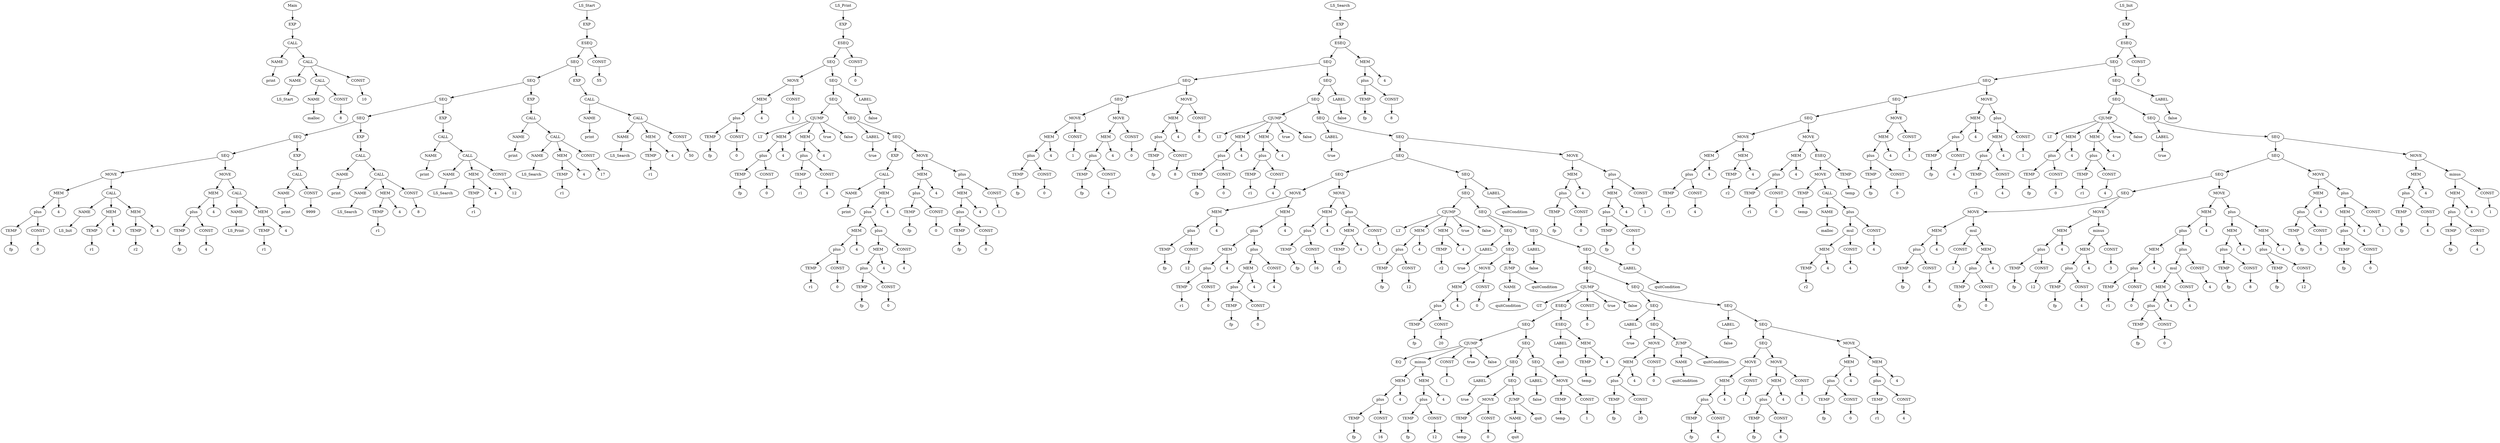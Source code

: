digraph G
{
{Main[label="Main"]}->{EXPv0[label="EXP"]};
{EXPv0[label="EXP"]}->{CALLv2[label="CALL"]};
{CALLv2[label="CALL"]}->{NAMEv2[label="NAME"]};
{NAMEv2[label="NAME"]}->{printv0[label="print"]};
{CALLv2[label="CALL"]}->{CALLv1[label="CALL"]};
{CALLv1[label="CALL"]}->{NAMEv1[label="NAME"]};
{NAMEv1[label="NAME"]}->{LS_Startv0[label="LS_Start"]};
{CALLv1[label="CALL"]}->{CALLv0[label="CALL"]};
{CALLv1[label="CALL"]}->{CONSTv1[label="CONST"]};
{CALLv0[label="CALL"]}->{NAMEv0[label="NAME"]};
{NAMEv0[label="NAME"]}->{mallocv0[label="malloc"]};
{CALLv0[label="CALL"]}->{CONSTv0[label="CONST"]};
{CONSTv0[label="CONST"]}->{const_8v0[label="8"]};
{CONSTv1[label="CONST"]}->{const_10v0[label="10"]};
{LS_Start[label="LS_Start"]}->{EXPv6[label="EXP"]};
{EXPv6[label="EXP"]}->{ESEQv0[label="ESEQ"]};
{ESEQv0[label="ESEQ"]}->{SEQv5[label="SEQ"]};
{ESEQv0[label="ESEQ"]}->{CONSTv9[label="CONST"]};
{SEQv5[label="SEQ"]}->{SEQv4[label="SEQ"]};
{SEQv5[label="SEQ"]}->{EXPv5[label="EXP"]};
{SEQv4[label="SEQ"]}->{SEQv3[label="SEQ"]};
{SEQv4[label="SEQ"]}->{EXPv4[label="EXP"]};
{SEQv3[label="SEQ"]}->{SEQv2[label="SEQ"]};
{SEQv3[label="SEQ"]}->{EXPv3[label="EXP"]};
{SEQv2[label="SEQ"]}->{SEQv1[label="SEQ"]};
{SEQv2[label="SEQ"]}->{EXPv2[label="EXP"]};
{SEQv1[label="SEQ"]}->{SEQv0[label="SEQ"]};
{SEQv1[label="SEQ"]}->{EXPv1[label="EXP"]};
{SEQv0[label="SEQ"]}->{MOVEv0[label="MOVE"]};
{SEQv0[label="SEQ"]}->{MOVEv1[label="MOVE"]};
{MOVEv0[label="MOVE"]}->{MEMv0[label="MEM"]};
{MOVEv0[label="MOVE"]}->{CALLv3[label="CALL"]};
{MEMv0[label="MEM"]}->{plusv0[label="plus"]};
{MEMv0[label="MEM"]}->{memzize_4v0[label="4"]};
{plusv0[label="plus"]}->{TEMPv0[label="TEMP"]};
{plusv0[label="plus"]}->{CONSTv2[label="CONST"]};
{TEMPv0[label="TEMP"]}->{fpv0[label="fp"]};
{CONSTv2[label="CONST"]}->{const_0v0[label="0"]};
{CALLv3[label="CALL"]}->{NAMEv3[label="NAME"]};
{NAMEv3[label="NAME"]}->{LS_Initv0[label="LS_Init"]};
{CALLv3[label="CALL"]}->{MEMv1[label="MEM"]};
{CALLv3[label="CALL"]}->{MEMv2[label="MEM"]};
{MEMv1[label="MEM"]}->{TEMPv1[label="TEMP"]};
{MEMv1[label="MEM"]}->{memzize_4v1[label="4"]};
{TEMPv1[label="TEMP"]}->{r1v0[label="r1"]};
{MEMv2[label="MEM"]}->{TEMPv2[label="TEMP"]};
{MEMv2[label="MEM"]}->{memzize_4v2[label="4"]};
{TEMPv2[label="TEMP"]}->{r2v0[label="r2"]};
{MOVEv1[label="MOVE"]}->{MEMv3[label="MEM"]};
{MOVEv1[label="MOVE"]}->{CALLv4[label="CALL"]};
{MEMv3[label="MEM"]}->{plusv1[label="plus"]};
{MEMv3[label="MEM"]}->{memzize_4v3[label="4"]};
{plusv1[label="plus"]}->{TEMPv3[label="TEMP"]};
{plusv1[label="plus"]}->{CONSTv3[label="CONST"]};
{TEMPv3[label="TEMP"]}->{fpv1[label="fp"]};
{CONSTv3[label="CONST"]}->{const_4v0[label="4"]};
{CALLv4[label="CALL"]}->{NAMEv4[label="NAME"]};
{NAMEv4[label="NAME"]}->{LS_Printv0[label="LS_Print"]};
{CALLv4[label="CALL"]}->{MEMv4[label="MEM"]};
{MEMv4[label="MEM"]}->{TEMPv4[label="TEMP"]};
{MEMv4[label="MEM"]}->{memzize_4v4[label="4"]};
{TEMPv4[label="TEMP"]}->{r1v1[label="r1"]};
{EXPv1[label="EXP"]}->{CALLv5[label="CALL"]};
{CALLv5[label="CALL"]}->{NAMEv5[label="NAME"]};
{NAMEv5[label="NAME"]}->{printv1[label="print"]};
{CALLv5[label="CALL"]}->{CONSTv4[label="CONST"]};
{CONSTv4[label="CONST"]}->{const_9999v0[label="9999"]};
{EXPv2[label="EXP"]}->{CALLv7[label="CALL"]};
{CALLv7[label="CALL"]}->{NAMEv7[label="NAME"]};
{NAMEv7[label="NAME"]}->{printv2[label="print"]};
{CALLv7[label="CALL"]}->{CALLv6[label="CALL"]};
{CALLv6[label="CALL"]}->{NAMEv6[label="NAME"]};
{NAMEv6[label="NAME"]}->{LS_Searchv0[label="LS_Search"]};
{CALLv6[label="CALL"]}->{MEMv5[label="MEM"]};
{CALLv6[label="CALL"]}->{CONSTv5[label="CONST"]};
{MEMv5[label="MEM"]}->{TEMPv5[label="TEMP"]};
{MEMv5[label="MEM"]}->{memzize_4v5[label="4"]};
{TEMPv5[label="TEMP"]}->{r1v2[label="r1"]};
{CONSTv5[label="CONST"]}->{const_8v1[label="8"]};
{EXPv3[label="EXP"]}->{CALLv9[label="CALL"]};
{CALLv9[label="CALL"]}->{NAMEv9[label="NAME"]};
{NAMEv9[label="NAME"]}->{printv3[label="print"]};
{CALLv9[label="CALL"]}->{CALLv8[label="CALL"]};
{CALLv8[label="CALL"]}->{NAMEv8[label="NAME"]};
{NAMEv8[label="NAME"]}->{LS_Searchv1[label="LS_Search"]};
{CALLv8[label="CALL"]}->{MEMv6[label="MEM"]};
{CALLv8[label="CALL"]}->{CONSTv6[label="CONST"]};
{MEMv6[label="MEM"]}->{TEMPv6[label="TEMP"]};
{MEMv6[label="MEM"]}->{memzize_4v6[label="4"]};
{TEMPv6[label="TEMP"]}->{r1v3[label="r1"]};
{CONSTv6[label="CONST"]}->{const_12v0[label="12"]};
{EXPv4[label="EXP"]}->{CALLv11[label="CALL"]};
{CALLv11[label="CALL"]}->{NAMEv11[label="NAME"]};
{NAMEv11[label="NAME"]}->{printv4[label="print"]};
{CALLv11[label="CALL"]}->{CALLv10[label="CALL"]};
{CALLv10[label="CALL"]}->{NAMEv10[label="NAME"]};
{NAMEv10[label="NAME"]}->{LS_Searchv2[label="LS_Search"]};
{CALLv10[label="CALL"]}->{MEMv7[label="MEM"]};
{CALLv10[label="CALL"]}->{CONSTv7[label="CONST"]};
{MEMv7[label="MEM"]}->{TEMPv7[label="TEMP"]};
{MEMv7[label="MEM"]}->{memzize_4v7[label="4"]};
{TEMPv7[label="TEMP"]}->{r1v4[label="r1"]};
{CONSTv7[label="CONST"]}->{const_17v0[label="17"]};
{EXPv5[label="EXP"]}->{CALLv13[label="CALL"]};
{CALLv13[label="CALL"]}->{NAMEv13[label="NAME"]};
{NAMEv13[label="NAME"]}->{printv5[label="print"]};
{CALLv13[label="CALL"]}->{CALLv12[label="CALL"]};
{CALLv12[label="CALL"]}->{NAMEv12[label="NAME"]};
{NAMEv12[label="NAME"]}->{LS_Searchv3[label="LS_Search"]};
{CALLv12[label="CALL"]}->{MEMv8[label="MEM"]};
{CALLv12[label="CALL"]}->{CONSTv8[label="CONST"]};
{MEMv8[label="MEM"]}->{TEMPv8[label="TEMP"]};
{MEMv8[label="MEM"]}->{memzize_4v8[label="4"]};
{TEMPv8[label="TEMP"]}->{r1v5[label="r1"]};
{CONSTv8[label="CONST"]}->{const_50v0[label="50"]};
{CONSTv9[label="CONST"]}->{const_55v0[label="55"]};
{LS_Print[label="LS_Print"]}->{EXPv8[label="EXP"]};
{EXPv8[label="EXP"]}->{ESEQv1[label="ESEQ"]};
{ESEQv1[label="ESEQ"]}->{SEQv10[label="SEQ"]};
{ESEQv1[label="ESEQ"]}->{CONSTv20[label="CONST"]};
{SEQv10[label="SEQ"]}->{MOVEv2[label="MOVE"]};
{SEQv10[label="SEQ"]}->{SEQv9[label="SEQ"]};
{MOVEv2[label="MOVE"]}->{MEMv9[label="MEM"]};
{MOVEv2[label="MOVE"]}->{CONSTv11[label="CONST"]};
{MEMv9[label="MEM"]}->{plusv2[label="plus"]};
{MEMv9[label="MEM"]}->{memzize_4v9[label="4"]};
{plusv2[label="plus"]}->{TEMPv9[label="TEMP"]};
{plusv2[label="plus"]}->{CONSTv10[label="CONST"]};
{TEMPv9[label="TEMP"]}->{fpv2[label="fp"]};
{CONSTv10[label="CONST"]}->{const_0v1[label="0"]};
{CONSTv11[label="CONST"]}->{const_1v0[label="1"]};
{SEQv9[label="SEQ"]}->{SEQv8[label="SEQ"]};
{SEQv9[label="SEQ"]}->{LABELv1[label="LABEL"]};
{SEQv8[label="SEQ"]}->{CJUMPv0[label="CJUMP"]};
{SEQv8[label="SEQ"]}->{SEQv7[label="SEQ"]};
{CJUMPv0[label="CJUMP"]}->{LTv0[label="LT"]};
{CJUMPv0[label="CJUMP"]}->{MEMv10[label="MEM"]};
{CJUMPv0[label="CJUMP"]}->{MEMv11[label="MEM"]};
{CJUMPv0[label="CJUMP"]}->{truev0[label="true"]};
{CJUMPv0[label="CJUMP"]}->{falsev0[label="false"]};
{MEMv10[label="MEM"]}->{plusv3[label="plus"]};
{MEMv10[label="MEM"]}->{memzize_4v10[label="4"]};
{plusv3[label="plus"]}->{TEMPv10[label="TEMP"]};
{plusv3[label="plus"]}->{CONSTv12[label="CONST"]};
{TEMPv10[label="TEMP"]}->{fpv3[label="fp"]};
{CONSTv12[label="CONST"]}->{const_0v2[label="0"]};
{MEMv11[label="MEM"]}->{plusv4[label="plus"]};
{MEMv11[label="MEM"]}->{memzize_4v11[label="4"]};
{plusv4[label="plus"]}->{TEMPv11[label="TEMP"]};
{plusv4[label="plus"]}->{CONSTv13[label="CONST"]};
{TEMPv11[label="TEMP"]}->{r1v6[label="r1"]};
{CONSTv13[label="CONST"]}->{const_4v1[label="4"]};
{SEQv7[label="SEQ"]}->{LABELv0[label="LABEL"]};
{SEQv7[label="SEQ"]}->{SEQv6[label="SEQ"]};
{LABELv0[label="LABEL"]}->{truev1[label="true"]};
{SEQv6[label="SEQ"]}->{EXPv7[label="EXP"]};
{SEQv6[label="SEQ"]}->{MOVEv3[label="MOVE"]};
{EXPv7[label="EXP"]}->{CALLv14[label="CALL"]};
{CALLv14[label="CALL"]}->{NAMEv14[label="NAME"]};
{NAMEv14[label="NAME"]}->{printv6[label="print"]};
{CALLv14[label="CALL"]}->{MEMv14[label="MEM"]};
{MEMv14[label="MEM"]}->{plusv8[label="plus"]};
{MEMv14[label="MEM"]}->{memzize_4v12[label="4"]};
{plusv8[label="plus"]}->{MEMv12[label="MEM"]};
{plusv8[label="plus"]}->{plusv7[label="plus"]};
{MEMv12[label="MEM"]}->{plusv5[label="plus"]};
{MEMv12[label="MEM"]}->{memzize_4v13[label="4"]};
{plusv5[label="plus"]}->{TEMPv12[label="TEMP"]};
{plusv5[label="plus"]}->{CONSTv14[label="CONST"]};
{TEMPv12[label="TEMP"]}->{r1v7[label="r1"]};
{CONSTv14[label="CONST"]}->{const_0v3[label="0"]};
{plusv7[label="plus"]}->{MEMv13[label="MEM"]};
{plusv7[label="plus"]}->{CONSTv16[label="CONST"]};
{MEMv13[label="MEM"]}->{plusv6[label="plus"]};
{MEMv13[label="MEM"]}->{memzize_4v14[label="4"]};
{plusv6[label="plus"]}->{TEMPv13[label="TEMP"]};
{plusv6[label="plus"]}->{CONSTv15[label="CONST"]};
{TEMPv13[label="TEMP"]}->{fpv4[label="fp"]};
{CONSTv15[label="CONST"]}->{const_0v4[label="0"]};
{CONSTv16[label="CONST"]}->{const_4v2[label="4"]};
{MOVEv3[label="MOVE"]}->{MEMv15[label="MEM"]};
{MOVEv3[label="MOVE"]}->{plusv11[label="plus"]};
{MEMv15[label="MEM"]}->{plusv9[label="plus"]};
{MEMv15[label="MEM"]}->{memzize_4v15[label="4"]};
{plusv9[label="plus"]}->{TEMPv14[label="TEMP"]};
{plusv9[label="plus"]}->{CONSTv17[label="CONST"]};
{TEMPv14[label="TEMP"]}->{fpv5[label="fp"]};
{CONSTv17[label="CONST"]}->{const_0v5[label="0"]};
{plusv11[label="plus"]}->{MEMv16[label="MEM"]};
{plusv11[label="plus"]}->{CONSTv19[label="CONST"]};
{MEMv16[label="MEM"]}->{plusv10[label="plus"]};
{MEMv16[label="MEM"]}->{memzize_4v16[label="4"]};
{plusv10[label="plus"]}->{TEMPv15[label="TEMP"]};
{plusv10[label="plus"]}->{CONSTv18[label="CONST"]};
{TEMPv15[label="TEMP"]}->{fpv6[label="fp"]};
{CONSTv18[label="CONST"]}->{const_0v6[label="0"]};
{CONSTv19[label="CONST"]}->{const_1v1[label="1"]};
{LABELv1[label="LABEL"]}->{falsev1[label="false"]};
{CONSTv20[label="CONST"]}->{const_0v7[label="0"]};
{LS_Search[label="LS_Search"]}->{EXPv9[label="EXP"]};
{EXPv9[label="EXP"]}->{ESEQv4[label="ESEQ"]};
{ESEQv4[label="ESEQ"]}->{SEQv38[label="SEQ"]};
{ESEQv4[label="ESEQ"]}->{MEMv41[label="MEM"]};
{SEQv38[label="SEQ"]}->{SEQv12[label="SEQ"]};
{SEQv38[label="SEQ"]}->{SEQv37[label="SEQ"]};
{SEQv12[label="SEQ"]}->{SEQv11[label="SEQ"]};
{SEQv12[label="SEQ"]}->{MOVEv6[label="MOVE"]};
{SEQv11[label="SEQ"]}->{MOVEv4[label="MOVE"]};
{SEQv11[label="SEQ"]}->{MOVEv5[label="MOVE"]};
{MOVEv4[label="MOVE"]}->{MEMv17[label="MEM"]};
{MOVEv4[label="MOVE"]}->{CONSTv22[label="CONST"]};
{MEMv17[label="MEM"]}->{plusv12[label="plus"]};
{MEMv17[label="MEM"]}->{memzize_4v17[label="4"]};
{plusv12[label="plus"]}->{TEMPv16[label="TEMP"]};
{plusv12[label="plus"]}->{CONSTv21[label="CONST"]};
{TEMPv16[label="TEMP"]}->{fpv7[label="fp"]};
{CONSTv21[label="CONST"]}->{const_0v8[label="0"]};
{CONSTv22[label="CONST"]}->{const_1v2[label="1"]};
{MOVEv5[label="MOVE"]}->{MEMv18[label="MEM"]};
{MOVEv5[label="MOVE"]}->{CONSTv24[label="CONST"]};
{MEMv18[label="MEM"]}->{plusv13[label="plus"]};
{MEMv18[label="MEM"]}->{memzize_4v18[label="4"]};
{plusv13[label="plus"]}->{TEMPv17[label="TEMP"]};
{plusv13[label="plus"]}->{CONSTv23[label="CONST"]};
{TEMPv17[label="TEMP"]}->{fpv8[label="fp"]};
{CONSTv23[label="CONST"]}->{const_4v3[label="4"]};
{CONSTv24[label="CONST"]}->{const_0v9[label="0"]};
{MOVEv6[label="MOVE"]}->{MEMv19[label="MEM"]};
{MOVEv6[label="MOVE"]}->{CONSTv26[label="CONST"]};
{MEMv19[label="MEM"]}->{plusv14[label="plus"]};
{MEMv19[label="MEM"]}->{memzize_4v19[label="4"]};
{plusv14[label="plus"]}->{TEMPv18[label="TEMP"]};
{plusv14[label="plus"]}->{CONSTv25[label="CONST"]};
{TEMPv18[label="TEMP"]}->{fpv9[label="fp"]};
{CONSTv25[label="CONST"]}->{const_8v2[label="8"]};
{CONSTv26[label="CONST"]}->{const_0v10[label="0"]};
{SEQv37[label="SEQ"]}->{SEQv36[label="SEQ"]};
{SEQv37[label="SEQ"]}->{LABELv12[label="LABEL"]};
{SEQv36[label="SEQ"]}->{CJUMPv4[label="CJUMP"]};
{SEQv36[label="SEQ"]}->{SEQv35[label="SEQ"]};
{CJUMPv4[label="CJUMP"]}->{LTv1[label="LT"]};
{CJUMPv4[label="CJUMP"]}->{MEMv20[label="MEM"]};
{CJUMPv4[label="CJUMP"]}->{MEMv21[label="MEM"]};
{CJUMPv4[label="CJUMP"]}->{truev2[label="true"]};
{CJUMPv4[label="CJUMP"]}->{falsev2[label="false"]};
{MEMv20[label="MEM"]}->{plusv15[label="plus"]};
{MEMv20[label="MEM"]}->{memzize_4v20[label="4"]};
{plusv15[label="plus"]}->{TEMPv19[label="TEMP"]};
{plusv15[label="plus"]}->{CONSTv27[label="CONST"]};
{TEMPv19[label="TEMP"]}->{fpv10[label="fp"]};
{CONSTv27[label="CONST"]}->{const_0v11[label="0"]};
{MEMv21[label="MEM"]}->{plusv16[label="plus"]};
{MEMv21[label="MEM"]}->{memzize_4v21[label="4"]};
{plusv16[label="plus"]}->{TEMPv20[label="TEMP"]};
{plusv16[label="plus"]}->{CONSTv28[label="CONST"]};
{TEMPv20[label="TEMP"]}->{r1v8[label="r1"]};
{CONSTv28[label="CONST"]}->{const_4v4[label="4"]};
{SEQv35[label="SEQ"]}->{LABELv11[label="LABEL"]};
{SEQv35[label="SEQ"]}->{SEQv34[label="SEQ"]};
{LABELv11[label="LABEL"]}->{truev3[label="true"]};
{SEQv34[label="SEQ"]}->{SEQv33[label="SEQ"]};
{SEQv34[label="SEQ"]}->{MOVEv16[label="MOVE"]};
{SEQv33[label="SEQ"]}->{SEQv13[label="SEQ"]};
{SEQv33[label="SEQ"]}->{SEQv32[label="SEQ"]};
{SEQv13[label="SEQ"]}->{MOVEv7[label="MOVE"]};
{SEQv13[label="SEQ"]}->{MOVEv8[label="MOVE"]};
{MOVEv7[label="MOVE"]}->{MEMv22[label="MEM"]};
{MOVEv7[label="MOVE"]}->{MEMv25[label="MEM"]};
{MEMv22[label="MEM"]}->{plusv17[label="plus"]};
{MEMv22[label="MEM"]}->{memzize_4v22[label="4"]};
{plusv17[label="plus"]}->{TEMPv21[label="TEMP"]};
{plusv17[label="plus"]}->{CONSTv29[label="CONST"]};
{TEMPv21[label="TEMP"]}->{fpv11[label="fp"]};
{CONSTv29[label="CONST"]}->{const_12v1[label="12"]};
{MEMv25[label="MEM"]}->{plusv21[label="plus"]};
{MEMv25[label="MEM"]}->{memzize_4v23[label="4"]};
{plusv21[label="plus"]}->{MEMv23[label="MEM"]};
{plusv21[label="plus"]}->{plusv20[label="plus"]};
{MEMv23[label="MEM"]}->{plusv18[label="plus"]};
{MEMv23[label="MEM"]}->{memzize_4v24[label="4"]};
{plusv18[label="plus"]}->{TEMPv22[label="TEMP"]};
{plusv18[label="plus"]}->{CONSTv30[label="CONST"]};
{TEMPv22[label="TEMP"]}->{r1v9[label="r1"]};
{CONSTv30[label="CONST"]}->{const_0v12[label="0"]};
{plusv20[label="plus"]}->{MEMv24[label="MEM"]};
{plusv20[label="plus"]}->{CONSTv32[label="CONST"]};
{MEMv24[label="MEM"]}->{plusv19[label="plus"]};
{MEMv24[label="MEM"]}->{memzize_4v25[label="4"]};
{plusv19[label="plus"]}->{TEMPv23[label="TEMP"]};
{plusv19[label="plus"]}->{CONSTv31[label="CONST"]};
{TEMPv23[label="TEMP"]}->{fpv12[label="fp"]};
{CONSTv31[label="CONST"]}->{const_0v13[label="0"]};
{CONSTv32[label="CONST"]}->{const_4v5[label="4"]};
{MOVEv8[label="MOVE"]}->{MEMv26[label="MEM"]};
{MOVEv8[label="MOVE"]}->{plusv23[label="plus"]};
{MEMv26[label="MEM"]}->{plusv22[label="plus"]};
{MEMv26[label="MEM"]}->{memzize_4v26[label="4"]};
{plusv22[label="plus"]}->{TEMPv24[label="TEMP"]};
{plusv22[label="plus"]}->{CONSTv33[label="CONST"]};
{TEMPv24[label="TEMP"]}->{fpv13[label="fp"]};
{CONSTv33[label="CONST"]}->{const_16v0[label="16"]};
{plusv23[label="plus"]}->{MEMv27[label="MEM"]};
{plusv23[label="plus"]}->{CONSTv34[label="CONST"]};
{MEMv27[label="MEM"]}->{TEMPv25[label="TEMP"]};
{MEMv27[label="MEM"]}->{memzize_4v27[label="4"]};
{TEMPv25[label="TEMP"]}->{r2v1[label="r2"]};
{CONSTv34[label="CONST"]}->{const_1v3[label="1"]};
{SEQv32[label="SEQ"]}->{SEQv31[label="SEQ"]};
{SEQv32[label="SEQ"]}->{LABELv10[label="LABEL"]};
{SEQv31[label="SEQ"]}->{CJUMPv3[label="CJUMP"]};
{SEQv31[label="SEQ"]}->{SEQv30[label="SEQ"]};
{CJUMPv3[label="CJUMP"]}->{LTv2[label="LT"]};
{CJUMPv3[label="CJUMP"]}->{MEMv28[label="MEM"]};
{CJUMPv3[label="CJUMP"]}->{MEMv29[label="MEM"]};
{CJUMPv3[label="CJUMP"]}->{truev4[label="true"]};
{CJUMPv3[label="CJUMP"]}->{falsev3[label="false"]};
{MEMv28[label="MEM"]}->{plusv24[label="plus"]};
{MEMv28[label="MEM"]}->{memzize_4v28[label="4"]};
{plusv24[label="plus"]}->{TEMPv26[label="TEMP"]};
{plusv24[label="plus"]}->{CONSTv35[label="CONST"]};
{TEMPv26[label="TEMP"]}->{fpv14[label="fp"]};
{CONSTv35[label="CONST"]}->{const_12v2[label="12"]};
{MEMv29[label="MEM"]}->{TEMPv27[label="TEMP"]};
{MEMv29[label="MEM"]}->{memzize_4v29[label="4"]};
{TEMPv27[label="TEMP"]}->{r2v2[label="r2"]};
{SEQv30[label="SEQ"]}->{SEQv28[label="SEQ"]};
{SEQv30[label="SEQ"]}->{SEQv29[label="SEQ"]};
{SEQv28[label="SEQ"]}->{LABELv8[label="LABEL"]};
{SEQv28[label="SEQ"]}->{SEQv27[label="SEQ"]};
{LABELv8[label="LABEL"]}->{truev5[label="true"]};
{SEQv27[label="SEQ"]}->{MOVEv9[label="MOVE"]};
{SEQv27[label="SEQ"]}->{JUMPv2[label="JUMP"]};
{MOVEv9[label="MOVE"]}->{MEMv30[label="MEM"]};
{MOVEv9[label="MOVE"]}->{CONSTv37[label="CONST"]};
{MEMv30[label="MEM"]}->{plusv25[label="plus"]};
{MEMv30[label="MEM"]}->{memzize_4v30[label="4"]};
{plusv25[label="plus"]}->{TEMPv28[label="TEMP"]};
{plusv25[label="plus"]}->{CONSTv36[label="CONST"]};
{TEMPv28[label="TEMP"]}->{fpv15[label="fp"]};
{CONSTv36[label="CONST"]}->{const_20v0[label="20"]};
{CONSTv37[label="CONST"]}->{const_0v14[label="0"]};
{JUMPv2[label="JUMP"]}->{NAMEv17[label="NAME"]};
{JUMPv2[label="JUMP"]}->{quitConditionv0[label="quitCondition"]};
{NAMEv17[label="NAME"]}->{quitConditionv1[label="quitCondition"]};
{SEQv29[label="SEQ"]}->{LABELv9[label="LABEL"]};
{SEQv29[label="SEQ"]}->{SEQv26[label="SEQ"]};
{LABELv9[label="LABEL"]}->{falsev4[label="false"]};
{SEQv26[label="SEQ"]}->{SEQv25[label="SEQ"]};
{SEQv26[label="SEQ"]}->{LABELv7[label="LABEL"]};
{SEQv25[label="SEQ"]}->{CJUMPv2[label="CJUMP"]};
{SEQv25[label="SEQ"]}->{SEQv24[label="SEQ"]};
{CJUMPv2[label="CJUMP"]}->{GTv0[label="GT"]};
{CJUMPv2[label="CJUMP"]}->{ESEQv3[label="ESEQ"]};
{CJUMPv2[label="CJUMP"]}->{CONSTv51[label="ESEQ"]};
{CJUMPv2[label="CJUMP"]}->{truev6[label="true"]};
{CJUMPv2[label="CJUMP"]}->{falsev5[label="false"]};
{ESEQv3[label="ESEQ"]}->{SEQv18[label="SEQ"]};
{ESEQv3[label="ESEQ"]}->{ESEQv2[label="ESEQ"]};
{SEQv18[label="SEQ"]}->{CJUMPv1[label="CJUMP"]};
{SEQv18[label="SEQ"]}->{SEQv17[label="SEQ"]};
{CJUMPv1[label="CJUMP"]}->{EQv0[label="EQ"]};
{CJUMPv1[label="CJUMP"]}->{minusv0[label="minus"]};
{CJUMPv1[label="CJUMP"]}->{CONSTv40[label="minus"]};
{CJUMPv1[label="CJUMP"]}->{truev7[label="true"]};
{CJUMPv1[label="CJUMP"]}->{falsev6[label="false"]};
{minusv0[label="minus"]}->{MEMv32[label="MEM"]};
{minusv0[label="minus"]}->{MEMv31[label="MEM"]};
{MEMv32[label="MEM"]}->{plusv27[label="plus"]};
{MEMv32[label="MEM"]}->{memzize_4v31[label="4"]};
{plusv27[label="plus"]}->{TEMPv30[label="TEMP"]};
{plusv27[label="plus"]}->{CONSTv39[label="CONST"]};
{TEMPv30[label="TEMP"]}->{fpv16[label="fp"]};
{CONSTv39[label="CONST"]}->{const_16v1[label="16"]};
{MEMv31[label="MEM"]}->{plusv26[label="plus"]};
{MEMv31[label="MEM"]}->{memzize_4v32[label="4"]};
{plusv26[label="plus"]}->{TEMPv29[label="TEMP"]};
{plusv26[label="plus"]}->{CONSTv38[label="CONST"]};
{TEMPv29[label="TEMP"]}->{fpv17[label="fp"]};
{CONSTv38[label="CONST"]}->{const_12v3[label="12"]};
{CONSTv40[label="CONST"]}->{const_1v4[label="1"]};
{SEQv17[label="SEQ"]}->{SEQv15[label="SEQ"]};
{SEQv17[label="SEQ"]}->{SEQv16[label="SEQ"]};
{SEQv15[label="SEQ"]}->{LABELv2[label="LABEL"]};
{SEQv15[label="SEQ"]}->{SEQv14[label="SEQ"]};
{LABELv2[label="LABEL"]}->{truev8[label="true"]};
{SEQv14[label="SEQ"]}->{MOVEv10[label="MOVE"]};
{SEQv14[label="SEQ"]}->{JUMPv0[label="JUMP"]};
{MOVEv10[label="MOVE"]}->{TEMPv31[label="TEMP"]};
{MOVEv10[label="MOVE"]}->{CONSTv41[label="CONST"]};
{TEMPv31[label="TEMP"]}->{tempv0[label="temp"]};
{CONSTv41[label="CONST"]}->{const_0v15[label="0"]};
{JUMPv0[label="JUMP"]}->{NAMEv15[label="NAME"]};
{JUMPv0[label="JUMP"]}->{quitv0[label="quit"]};
{NAMEv15[label="NAME"]}->{quitv1[label="quit"]};
{SEQv16[label="SEQ"]}->{LABELv3[label="LABEL"]};
{SEQv16[label="SEQ"]}->{MOVEv11[label="MOVE"]};
{LABELv3[label="LABEL"]}->{falsev7[label="false"]};
{MOVEv11[label="MOVE"]}->{TEMPv32[label="TEMP"]};
{MOVEv11[label="MOVE"]}->{CONSTv42[label="CONST"]};
{TEMPv32[label="TEMP"]}->{tempv1[label="temp"]};
{CONSTv42[label="CONST"]}->{const_1v5[label="1"]};
{ESEQv2[label="ESEQ"]}->{LABELv4[label="LABEL"]};
{ESEQv2[label="ESEQ"]}->{MEMv33[label="MEM"]};
{LABELv4[label="LABEL"]}->{quitv2[label="quit"]};
{MEMv33[label="MEM"]}->{TEMPv33[label="TEMP"]};
{MEMv33[label="MEM"]}->{memzize_4v33[label="4"]};
{TEMPv33[label="TEMP"]}->{tempv2[label="temp"]};
{CONSTv51[label="CONST"]}->{const_0v16[label="0"]};
{SEQv24[label="SEQ"]}->{SEQv22[label="SEQ"]};
{SEQv24[label="SEQ"]}->{SEQv23[label="SEQ"]};
{SEQv22[label="SEQ"]}->{LABELv5[label="LABEL"]};
{SEQv22[label="SEQ"]}->{SEQv21[label="SEQ"]};
{LABELv5[label="LABEL"]}->{truev9[label="true"]};
{SEQv21[label="SEQ"]}->{MOVEv12[label="MOVE"]};
{SEQv21[label="SEQ"]}->{JUMPv1[label="JUMP"]};
{MOVEv12[label="MOVE"]}->{MEMv34[label="MEM"]};
{MOVEv12[label="MOVE"]}->{CONSTv44[label="CONST"]};
{MEMv34[label="MEM"]}->{plusv28[label="plus"]};
{MEMv34[label="MEM"]}->{memzize_4v34[label="4"]};
{plusv28[label="plus"]}->{TEMPv34[label="TEMP"]};
{plusv28[label="plus"]}->{CONSTv43[label="CONST"]};
{TEMPv34[label="TEMP"]}->{fpv18[label="fp"]};
{CONSTv43[label="CONST"]}->{const_20v1[label="20"]};
{CONSTv44[label="CONST"]}->{const_0v17[label="0"]};
{JUMPv1[label="JUMP"]}->{NAMEv16[label="NAME"]};
{JUMPv1[label="JUMP"]}->{quitConditionv2[label="quitCondition"]};
{NAMEv16[label="NAME"]}->{quitConditionv3[label="quitCondition"]};
{SEQv23[label="SEQ"]}->{LABELv6[label="LABEL"]};
{SEQv23[label="SEQ"]}->{SEQv20[label="SEQ"]};
{LABELv6[label="LABEL"]}->{falsev8[label="false"]};
{SEQv20[label="SEQ"]}->{SEQv19[label="SEQ"]};
{SEQv20[label="SEQ"]}->{MOVEv15[label="MOVE"]};
{SEQv19[label="SEQ"]}->{MOVEv13[label="MOVE"]};
{SEQv19[label="SEQ"]}->{MOVEv14[label="MOVE"]};
{MOVEv13[label="MOVE"]}->{MEMv35[label="MEM"]};
{MOVEv13[label="MOVE"]}->{CONSTv46[label="CONST"]};
{MEMv35[label="MEM"]}->{plusv29[label="plus"]};
{MEMv35[label="MEM"]}->{memzize_4v35[label="4"]};
{plusv29[label="plus"]}->{TEMPv35[label="TEMP"]};
{plusv29[label="plus"]}->{CONSTv45[label="CONST"]};
{TEMPv35[label="TEMP"]}->{fpv19[label="fp"]};
{CONSTv45[label="CONST"]}->{const_4v6[label="4"]};
{CONSTv46[label="CONST"]}->{const_1v6[label="1"]};
{MOVEv14[label="MOVE"]}->{MEMv36[label="MEM"]};
{MOVEv14[label="MOVE"]}->{CONSTv48[label="CONST"]};
{MEMv36[label="MEM"]}->{plusv30[label="plus"]};
{MEMv36[label="MEM"]}->{memzize_4v36[label="4"]};
{plusv30[label="plus"]}->{TEMPv36[label="TEMP"]};
{plusv30[label="plus"]}->{CONSTv47[label="CONST"]};
{TEMPv36[label="TEMP"]}->{fpv20[label="fp"]};
{CONSTv47[label="CONST"]}->{const_8v3[label="8"]};
{CONSTv48[label="CONST"]}->{const_1v7[label="1"]};
{MOVEv15[label="MOVE"]}->{MEMv37[label="MEM"]};
{MOVEv15[label="MOVE"]}->{MEMv38[label="MEM"]};
{MEMv37[label="MEM"]}->{plusv31[label="plus"]};
{MEMv37[label="MEM"]}->{memzize_4v37[label="4"]};
{plusv31[label="plus"]}->{TEMPv37[label="TEMP"]};
{plusv31[label="plus"]}->{CONSTv49[label="CONST"]};
{TEMPv37[label="TEMP"]}->{fpv21[label="fp"]};
{CONSTv49[label="CONST"]}->{const_0v18[label="0"]};
{MEMv38[label="MEM"]}->{plusv32[label="plus"]};
{MEMv38[label="MEM"]}->{memzize_4v38[label="4"]};
{plusv32[label="plus"]}->{TEMPv38[label="TEMP"]};
{plusv32[label="plus"]}->{CONSTv50[label="CONST"]};
{TEMPv38[label="TEMP"]}->{r1v10[label="r1"]};
{CONSTv50[label="CONST"]}->{const_4v7[label="4"]};
{LABELv7[label="LABEL"]}->{quitConditionv4[label="quitCondition"]};
{LABELv10[label="LABEL"]}->{quitConditionv5[label="quitCondition"]};
{MOVEv16[label="MOVE"]}->{MEMv39[label="MEM"]};
{MOVEv16[label="MOVE"]}->{plusv35[label="plus"]};
{MEMv39[label="MEM"]}->{plusv33[label="plus"]};
{MEMv39[label="MEM"]}->{memzize_4v39[label="4"]};
{plusv33[label="plus"]}->{TEMPv39[label="TEMP"]};
{plusv33[label="plus"]}->{CONSTv52[label="CONST"]};
{TEMPv39[label="TEMP"]}->{fpv22[label="fp"]};
{CONSTv52[label="CONST"]}->{const_0v19[label="0"]};
{plusv35[label="plus"]}->{MEMv40[label="MEM"]};
{plusv35[label="plus"]}->{CONSTv54[label="CONST"]};
{MEMv40[label="MEM"]}->{plusv34[label="plus"]};
{MEMv40[label="MEM"]}->{memzize_4v40[label="4"]};
{plusv34[label="plus"]}->{TEMPv40[label="TEMP"]};
{plusv34[label="plus"]}->{CONSTv53[label="CONST"]};
{TEMPv40[label="TEMP"]}->{fpv23[label="fp"]};
{CONSTv53[label="CONST"]}->{const_0v20[label="0"]};
{CONSTv54[label="CONST"]}->{const_1v8[label="1"]};
{LABELv12[label="LABEL"]}->{falsev9[label="false"]};
{MEMv41[label="MEM"]}->{plusv36[label="plus"]};
{MEMv41[label="MEM"]}->{memzize_4v41[label="4"]};
{plusv36[label="plus"]}->{TEMPv41[label="TEMP"]};
{plusv36[label="plus"]}->{CONSTv55[label="CONST"]};
{TEMPv41[label="TEMP"]}->{fpv24[label="fp"]};
{CONSTv55[label="CONST"]}->{const_8v4[label="8"]};
{LS_Init[label="LS_Init"]}->{EXPv10[label="EXP"]};
{EXPv10[label="EXP"]}->{ESEQv6[label="ESEQ"]};
{ESEQv6[label="ESEQ"]}->{SEQv49[label="SEQ"]};
{ESEQv6[label="ESEQ"]}->{CONSTv85[label="CONST"]};
{SEQv49[label="SEQ"]}->{SEQv41[label="SEQ"]};
{SEQv49[label="SEQ"]}->{SEQv48[label="SEQ"]};
{SEQv41[label="SEQ"]}->{SEQv40[label="SEQ"]};
{SEQv41[label="SEQ"]}->{MOVEv21[label="MOVE"]};
{SEQv40[label="SEQ"]}->{SEQv39[label="SEQ"]};
{SEQv40[label="SEQ"]}->{MOVEv20[label="MOVE"]};
{SEQv39[label="SEQ"]}->{MOVEv17[label="MOVE"]};
{SEQv39[label="SEQ"]}->{MOVEv19[label="MOVE"]};
{MOVEv17[label="MOVE"]}->{MEMv42[label="MEM"]};
{MOVEv17[label="MOVE"]}->{MEMv43[label="MEM"]};
{MEMv42[label="MEM"]}->{plusv37[label="plus"]};
{MEMv42[label="MEM"]}->{memzize_4v42[label="4"]};
{plusv37[label="plus"]}->{TEMPv42[label="TEMP"]};
{plusv37[label="plus"]}->{CONSTv56[label="CONST"]};
{TEMPv42[label="TEMP"]}->{r1v11[label="r1"]};
{CONSTv56[label="CONST"]}->{const_4v8[label="4"]};
{MEMv43[label="MEM"]}->{TEMPv43[label="TEMP"]};
{MEMv43[label="MEM"]}->{memzize_4v43[label="4"]};
{TEMPv43[label="TEMP"]}->{r2v3[label="r2"]};
{MOVEv19[label="MOVE"]}->{MEMv44[label="MEM"]};
{MOVEv19[label="MOVE"]}->{ESEQv5[label="ESEQ"]};
{MEMv44[label="MEM"]}->{plusv38[label="plus"]};
{MEMv44[label="MEM"]}->{memzize_4v44[label="4"]};
{plusv38[label="plus"]}->{TEMPv44[label="TEMP"]};
{plusv38[label="plus"]}->{CONSTv57[label="CONST"]};
{TEMPv44[label="TEMP"]}->{r1v12[label="r1"]};
{CONSTv57[label="CONST"]}->{const_0v21[label="0"]};
{ESEQv5[label="ESEQ"]}->{MOVEv18[label="MOVE"]};
{ESEQv5[label="ESEQ"]}->{TEMPv47[label="TEMP"]};
{MOVEv18[label="MOVE"]}->{TEMPv46[label="TEMP"]};
{MOVEv18[label="MOVE"]}->{CALLv15[label="CALL"]};
{TEMPv46[label="TEMP"]}->{tempv3[label="temp"]};
{CALLv15[label="CALL"]}->{NAMEv18[label="NAME"]};
{NAMEv18[label="NAME"]}->{mallocv1[label="malloc"]};
{CALLv15[label="CALL"]}->{plusv39[label="plus"]};
{plusv39[label="plus"]}->{mulv0[label="mul"]};
{plusv39[label="plus"]}->{CONSTv59[label="CONST"]};
{mulv0[label="mul"]}->{MEMv45[label="MEM"]};
{mulv0[label="mul"]}->{CONSTv58[label="CONST"]};
{MEMv45[label="MEM"]}->{TEMPv45[label="TEMP"]};
{MEMv45[label="MEM"]}->{memzize_4v45[label="4"]};
{TEMPv45[label="TEMP"]}->{r2v4[label="r2"]};
{CONSTv58[label="CONST"]}->{const_4v9[label="4"]};
{CONSTv59[label="CONST"]}->{const_4v10[label="4"]};
{TEMPv47[label="TEMP"]}->{tempv4[label="temp"]};
{MOVEv20[label="MOVE"]}->{MEMv46[label="MEM"]};
{MOVEv20[label="MOVE"]}->{CONSTv61[label="CONST"]};
{MEMv46[label="MEM"]}->{plusv40[label="plus"]};
{MEMv46[label="MEM"]}->{memzize_4v46[label="4"]};
{plusv40[label="plus"]}->{TEMPv48[label="TEMP"]};
{plusv40[label="plus"]}->{CONSTv60[label="CONST"]};
{TEMPv48[label="TEMP"]}->{fpv25[label="fp"]};
{CONSTv60[label="CONST"]}->{const_0v22[label="0"]};
{CONSTv61[label="CONST"]}->{const_1v9[label="1"]};
{MOVEv21[label="MOVE"]}->{MEMv47[label="MEM"]};
{MOVEv21[label="MOVE"]}->{plusv43[label="plus"]};
{MEMv47[label="MEM"]}->{plusv41[label="plus"]};
{MEMv47[label="MEM"]}->{memzize_4v47[label="4"]};
{plusv41[label="plus"]}->{TEMPv49[label="TEMP"]};
{plusv41[label="plus"]}->{CONSTv62[label="CONST"]};
{TEMPv49[label="TEMP"]}->{fpv26[label="fp"]};
{CONSTv62[label="CONST"]}->{const_4v11[label="4"]};
{plusv43[label="plus"]}->{MEMv48[label="MEM"]};
{plusv43[label="plus"]}->{CONSTv64[label="CONST"]};
{MEMv48[label="MEM"]}->{plusv42[label="plus"]};
{MEMv48[label="MEM"]}->{memzize_4v48[label="4"]};
{plusv42[label="plus"]}->{TEMPv50[label="TEMP"]};
{plusv42[label="plus"]}->{CONSTv63[label="CONST"]};
{TEMPv50[label="TEMP"]}->{r1v13[label="r1"]};
{CONSTv63[label="CONST"]}->{const_4v12[label="4"]};
{CONSTv64[label="CONST"]}->{const_1v10[label="1"]};
{SEQv48[label="SEQ"]}->{SEQv47[label="SEQ"]};
{SEQv48[label="SEQ"]}->{LABELv14[label="LABEL"]};
{SEQv47[label="SEQ"]}->{CJUMPv5[label="CJUMP"]};
{SEQv47[label="SEQ"]}->{SEQv46[label="SEQ"]};
{CJUMPv5[label="CJUMP"]}->{LTv3[label="LT"]};
{CJUMPv5[label="CJUMP"]}->{MEMv49[label="MEM"]};
{CJUMPv5[label="CJUMP"]}->{MEMv50[label="MEM"]};
{CJUMPv5[label="CJUMP"]}->{truev10[label="true"]};
{CJUMPv5[label="CJUMP"]}->{falsev10[label="false"]};
{MEMv49[label="MEM"]}->{plusv44[label="plus"]};
{MEMv49[label="MEM"]}->{memzize_4v49[label="4"]};
{plusv44[label="plus"]}->{TEMPv51[label="TEMP"]};
{plusv44[label="plus"]}->{CONSTv65[label="CONST"]};
{TEMPv51[label="TEMP"]}->{fpv27[label="fp"]};
{CONSTv65[label="CONST"]}->{const_0v23[label="0"]};
{MEMv50[label="MEM"]}->{plusv45[label="plus"]};
{MEMv50[label="MEM"]}->{memzize_4v50[label="4"]};
{plusv45[label="plus"]}->{TEMPv52[label="TEMP"]};
{plusv45[label="plus"]}->{CONSTv66[label="CONST"]};
{TEMPv52[label="TEMP"]}->{r1v14[label="r1"]};
{CONSTv66[label="CONST"]}->{const_4v13[label="4"]};
{SEQv46[label="SEQ"]}->{LABELv13[label="LABEL"]};
{SEQv46[label="SEQ"]}->{SEQv45[label="SEQ"]};
{LABELv13[label="LABEL"]}->{truev11[label="true"]};
{SEQv45[label="SEQ"]}->{SEQv44[label="SEQ"]};
{SEQv45[label="SEQ"]}->{MOVEv26[label="MOVE"]};
{SEQv44[label="SEQ"]}->{SEQv43[label="SEQ"]};
{SEQv44[label="SEQ"]}->{MOVEv25[label="MOVE"]};
{SEQv43[label="SEQ"]}->{SEQv42[label="SEQ"]};
{SEQv43[label="SEQ"]}->{MOVEv24[label="MOVE"]};
{SEQv42[label="SEQ"]}->{MOVEv22[label="MOVE"]};
{SEQv42[label="SEQ"]}->{MOVEv23[label="MOVE"]};
{MOVEv22[label="MOVE"]}->{MEMv51[label="MEM"]};
{MOVEv22[label="MOVE"]}->{mulv1[label="mul"]};
{MEMv51[label="MEM"]}->{plusv46[label="plus"]};
{MEMv51[label="MEM"]}->{memzize_4v51[label="4"]};
{plusv46[label="plus"]}->{TEMPv53[label="TEMP"]};
{plusv46[label="plus"]}->{CONSTv67[label="CONST"]};
{TEMPv53[label="TEMP"]}->{fpv28[label="fp"]};
{CONSTv67[label="CONST"]}->{const_8v5[label="8"]};
{mulv1[label="mul"]}->{CONSTv68[label="CONST"]};
{mulv1[label="mul"]}->{MEMv52[label="MEM"]};
{CONSTv68[label="CONST"]}->{const_2v0[label="2"]};
{MEMv52[label="MEM"]}->{plusv47[label="plus"]};
{MEMv52[label="MEM"]}->{memzize_4v52[label="4"]};
{plusv47[label="plus"]}->{TEMPv54[label="TEMP"]};
{plusv47[label="plus"]}->{CONSTv69[label="CONST"]};
{TEMPv54[label="TEMP"]}->{fpv29[label="fp"]};
{CONSTv69[label="CONST"]}->{const_0v24[label="0"]};
{MOVEv23[label="MOVE"]}->{MEMv53[label="MEM"]};
{MOVEv23[label="MOVE"]}->{minusv1[label="minus"]};
{MEMv53[label="MEM"]}->{plusv48[label="plus"]};
{MEMv53[label="MEM"]}->{memzize_4v53[label="4"]};
{plusv48[label="plus"]}->{TEMPv55[label="TEMP"]};
{plusv48[label="plus"]}->{CONSTv70[label="CONST"]};
{TEMPv55[label="TEMP"]}->{fpv30[label="fp"]};
{CONSTv70[label="CONST"]}->{const_12v4[label="12"]};
{minusv1[label="minus"]}->{MEMv54[label="MEM"]};
{minusv1[label="minus"]}->{CONSTv72[label="CONST"]};
{MEMv54[label="MEM"]}->{plusv49[label="plus"]};
{MEMv54[label="MEM"]}->{memzize_4v54[label="4"]};
{plusv49[label="plus"]}->{TEMPv56[label="TEMP"]};
{plusv49[label="plus"]}->{CONSTv71[label="CONST"]};
{TEMPv56[label="TEMP"]}->{fpv31[label="fp"]};
{CONSTv71[label="CONST"]}->{const_4v14[label="4"]};
{CONSTv72[label="CONST"]}->{const_3v0[label="3"]};
{MOVEv24[label="MOVE"]}->{MEMv57[label="MEM"]};
{MOVEv24[label="MOVE"]}->{plusv56[label="plus"]};
{MEMv57[label="MEM"]}->{plusv53[label="plus"]};
{MEMv57[label="MEM"]}->{memzize_4v55[label="4"]};
{plusv53[label="plus"]}->{MEMv56[label="MEM"]};
{plusv53[label="plus"]}->{plusv52[label="plus"]};
{MEMv56[label="MEM"]}->{plusv51[label="plus"]};
{MEMv56[label="MEM"]}->{memzize_4v56[label="4"]};
{plusv51[label="plus"]}->{TEMPv58[label="TEMP"]};
{plusv51[label="plus"]}->{CONSTv74[label="CONST"]};
{TEMPv58[label="TEMP"]}->{r1v15[label="r1"]};
{CONSTv74[label="CONST"]}->{const_0v25[label="0"]};
{plusv52[label="plus"]}->{mulv2[label="mul"]};
{plusv52[label="plus"]}->{CONSTv76[label="CONST"]};
{mulv2[label="mul"]}->{MEMv55[label="MEM"]};
{mulv2[label="mul"]}->{CONSTv75[label="CONST"]};
{MEMv55[label="MEM"]}->{plusv50[label="plus"]};
{MEMv55[label="MEM"]}->{memzize_4v57[label="4"]};
{plusv50[label="plus"]}->{TEMPv57[label="TEMP"]};
{plusv50[label="plus"]}->{CONSTv73[label="CONST"]};
{TEMPv57[label="TEMP"]}->{fpv32[label="fp"]};
{CONSTv73[label="CONST"]}->{const_0v26[label="0"]};
{CONSTv75[label="CONST"]}->{const_4v15[label="4"]};
{CONSTv76[label="CONST"]}->{const_4v16[label="4"]};
{plusv56[label="plus"]}->{MEMv58[label="MEM"]};
{plusv56[label="plus"]}->{MEMv59[label="MEM"]};
{MEMv58[label="MEM"]}->{plusv54[label="plus"]};
{MEMv58[label="MEM"]}->{memzize_4v58[label="4"]};
{plusv54[label="plus"]}->{TEMPv59[label="TEMP"]};
{plusv54[label="plus"]}->{CONSTv77[label="CONST"]};
{TEMPv59[label="TEMP"]}->{fpv33[label="fp"]};
{CONSTv77[label="CONST"]}->{const_8v6[label="8"]};
{MEMv59[label="MEM"]}->{plusv55[label="plus"]};
{MEMv59[label="MEM"]}->{memzize_4v59[label="4"]};
{plusv55[label="plus"]}->{TEMPv60[label="TEMP"]};
{plusv55[label="plus"]}->{CONSTv78[label="CONST"]};
{TEMPv60[label="TEMP"]}->{fpv34[label="fp"]};
{CONSTv78[label="CONST"]}->{const_12v5[label="12"]};
{MOVEv25[label="MOVE"]}->{MEMv60[label="MEM"]};
{MOVEv25[label="MOVE"]}->{plusv59[label="plus"]};
{MEMv60[label="MEM"]}->{plusv57[label="plus"]};
{MEMv60[label="MEM"]}->{memzize_4v60[label="4"]};
{plusv57[label="plus"]}->{TEMPv61[label="TEMP"]};
{plusv57[label="plus"]}->{CONSTv79[label="CONST"]};
{TEMPv61[label="TEMP"]}->{fpv35[label="fp"]};
{CONSTv79[label="CONST"]}->{const_0v27[label="0"]};
{plusv59[label="plus"]}->{MEMv61[label="MEM"]};
{plusv59[label="plus"]}->{CONSTv81[label="CONST"]};
{MEMv61[label="MEM"]}->{plusv58[label="plus"]};
{MEMv61[label="MEM"]}->{memzize_4v61[label="4"]};
{plusv58[label="plus"]}->{TEMPv62[label="TEMP"]};
{plusv58[label="plus"]}->{CONSTv80[label="CONST"]};
{TEMPv62[label="TEMP"]}->{fpv36[label="fp"]};
{CONSTv80[label="CONST"]}->{const_0v28[label="0"]};
{CONSTv81[label="CONST"]}->{const_1v11[label="1"]};
{MOVEv26[label="MOVE"]}->{MEMv62[label="MEM"]};
{MOVEv26[label="MOVE"]}->{minusv2[label="minus"]};
{MEMv62[label="MEM"]}->{plusv60[label="plus"]};
{MEMv62[label="MEM"]}->{memzize_4v62[label="4"]};
{plusv60[label="plus"]}->{TEMPv63[label="TEMP"]};
{plusv60[label="plus"]}->{CONSTv82[label="CONST"]};
{TEMPv63[label="TEMP"]}->{fpv37[label="fp"]};
{CONSTv82[label="CONST"]}->{const_4v17[label="4"]};
{minusv2[label="minus"]}->{MEMv63[label="MEM"]};
{minusv2[label="minus"]}->{CONSTv84[label="CONST"]};
{MEMv63[label="MEM"]}->{plusv61[label="plus"]};
{MEMv63[label="MEM"]}->{memzize_4v63[label="4"]};
{plusv61[label="plus"]}->{TEMPv64[label="TEMP"]};
{plusv61[label="plus"]}->{CONSTv83[label="CONST"]};
{TEMPv64[label="TEMP"]}->{fpv38[label="fp"]};
{CONSTv83[label="CONST"]}->{const_4v18[label="4"]};
{CONSTv84[label="CONST"]}->{const_1v12[label="1"]};
{LABELv14[label="LABEL"]}->{falsev11[label="false"]};
{CONSTv85[label="CONST"]}->{const_0v29[label="0"]};
}
